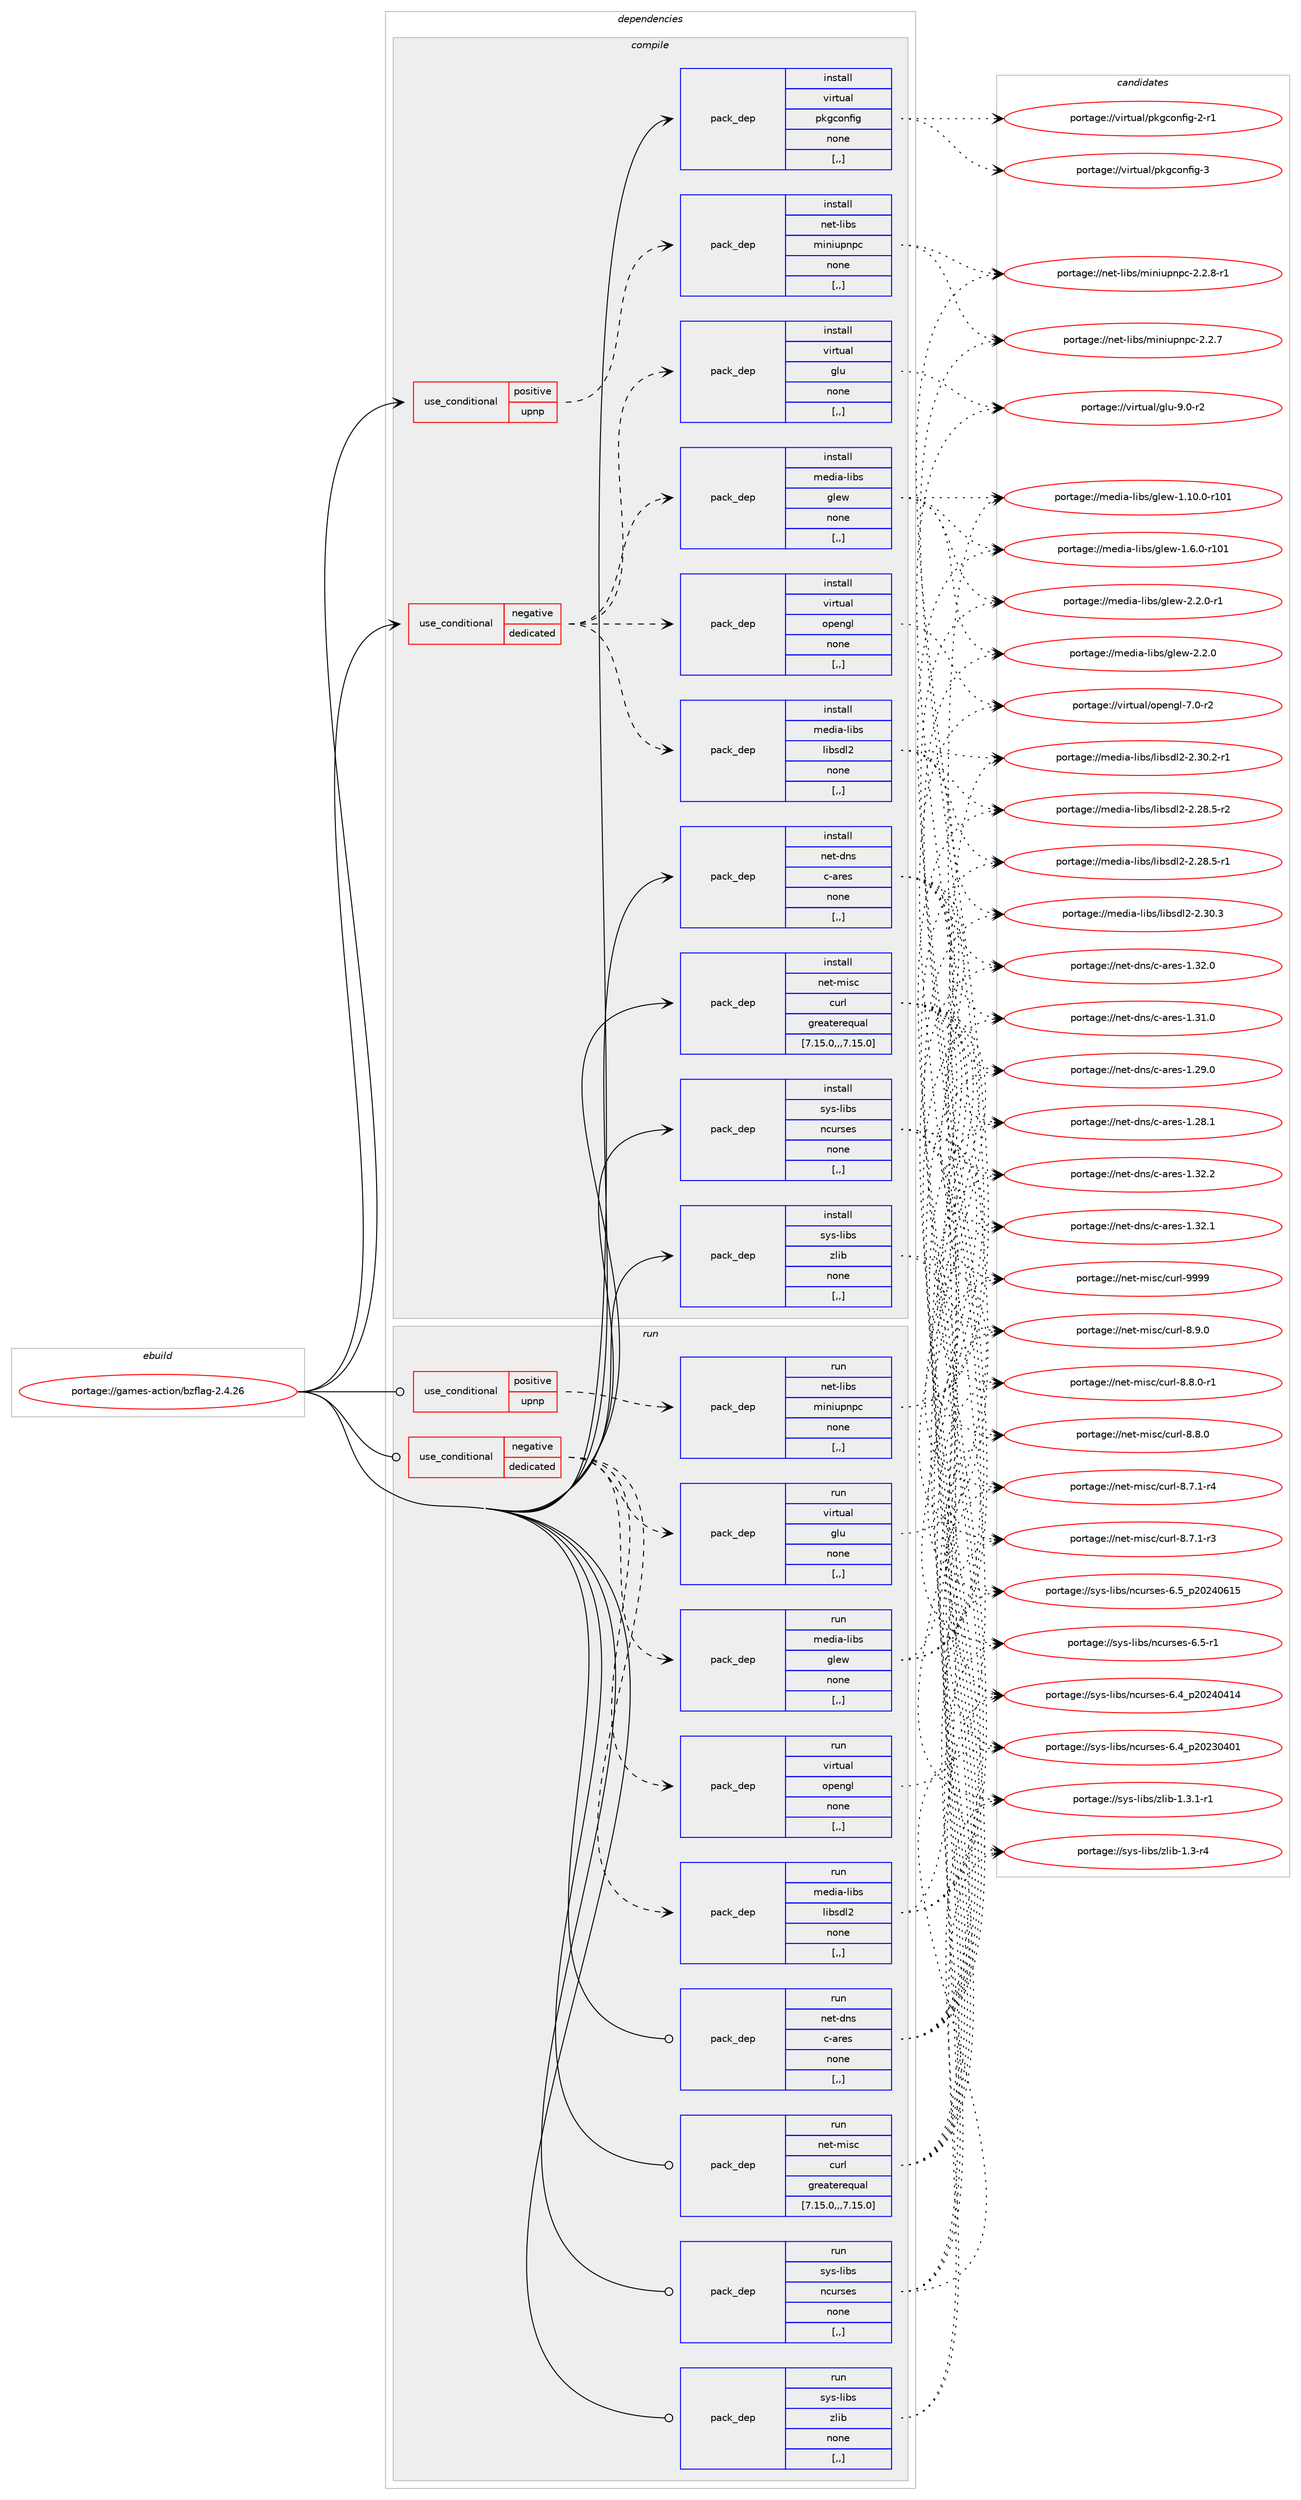 digraph prolog {

# *************
# Graph options
# *************

newrank=true;
concentrate=true;
compound=true;
graph [rankdir=LR,fontname=Helvetica,fontsize=10,ranksep=1.5];#, ranksep=2.5, nodesep=0.2];
edge  [arrowhead=vee];
node  [fontname=Helvetica,fontsize=10];

# **********
# The ebuild
# **********

subgraph cluster_leftcol {
color=gray;
label=<<i>ebuild</i>>;
id [label="portage://games-action/bzflag-2.4.26", color=red, width=4, href="../games-action/bzflag-2.4.26.svg"];
}

# ****************
# The dependencies
# ****************

subgraph cluster_midcol {
color=gray;
label=<<i>dependencies</i>>;
subgraph cluster_compile {
fillcolor="#eeeeee";
style=filled;
label=<<i>compile</i>>;
subgraph cond62739 {
dependency223367 [label=<<TABLE BORDER="0" CELLBORDER="1" CELLSPACING="0" CELLPADDING="4"><TR><TD ROWSPAN="3" CELLPADDING="10">use_conditional</TD></TR><TR><TD>negative</TD></TR><TR><TD>dedicated</TD></TR></TABLE>>, shape=none, color=red];
subgraph pack159154 {
dependency223368 [label=<<TABLE BORDER="0" CELLBORDER="1" CELLSPACING="0" CELLPADDING="4" WIDTH="220"><TR><TD ROWSPAN="6" CELLPADDING="30">pack_dep</TD></TR><TR><TD WIDTH="110">install</TD></TR><TR><TD>media-libs</TD></TR><TR><TD>libsdl2</TD></TR><TR><TD>none</TD></TR><TR><TD>[,,]</TD></TR></TABLE>>, shape=none, color=blue];
}
dependency223367:e -> dependency223368:w [weight=20,style="dashed",arrowhead="vee"];
subgraph pack159155 {
dependency223369 [label=<<TABLE BORDER="0" CELLBORDER="1" CELLSPACING="0" CELLPADDING="4" WIDTH="220"><TR><TD ROWSPAN="6" CELLPADDING="30">pack_dep</TD></TR><TR><TD WIDTH="110">install</TD></TR><TR><TD>media-libs</TD></TR><TR><TD>glew</TD></TR><TR><TD>none</TD></TR><TR><TD>[,,]</TD></TR></TABLE>>, shape=none, color=blue];
}
dependency223367:e -> dependency223369:w [weight=20,style="dashed",arrowhead="vee"];
subgraph pack159156 {
dependency223370 [label=<<TABLE BORDER="0" CELLBORDER="1" CELLSPACING="0" CELLPADDING="4" WIDTH="220"><TR><TD ROWSPAN="6" CELLPADDING="30">pack_dep</TD></TR><TR><TD WIDTH="110">install</TD></TR><TR><TD>virtual</TD></TR><TR><TD>glu</TD></TR><TR><TD>none</TD></TR><TR><TD>[,,]</TD></TR></TABLE>>, shape=none, color=blue];
}
dependency223367:e -> dependency223370:w [weight=20,style="dashed",arrowhead="vee"];
subgraph pack159157 {
dependency223371 [label=<<TABLE BORDER="0" CELLBORDER="1" CELLSPACING="0" CELLPADDING="4" WIDTH="220"><TR><TD ROWSPAN="6" CELLPADDING="30">pack_dep</TD></TR><TR><TD WIDTH="110">install</TD></TR><TR><TD>virtual</TD></TR><TR><TD>opengl</TD></TR><TR><TD>none</TD></TR><TR><TD>[,,]</TD></TR></TABLE>>, shape=none, color=blue];
}
dependency223367:e -> dependency223371:w [weight=20,style="dashed",arrowhead="vee"];
}
id:e -> dependency223367:w [weight=20,style="solid",arrowhead="vee"];
subgraph cond62740 {
dependency223372 [label=<<TABLE BORDER="0" CELLBORDER="1" CELLSPACING="0" CELLPADDING="4"><TR><TD ROWSPAN="3" CELLPADDING="10">use_conditional</TD></TR><TR><TD>positive</TD></TR><TR><TD>upnp</TD></TR></TABLE>>, shape=none, color=red];
subgraph pack159158 {
dependency223373 [label=<<TABLE BORDER="0" CELLBORDER="1" CELLSPACING="0" CELLPADDING="4" WIDTH="220"><TR><TD ROWSPAN="6" CELLPADDING="30">pack_dep</TD></TR><TR><TD WIDTH="110">install</TD></TR><TR><TD>net-libs</TD></TR><TR><TD>miniupnpc</TD></TR><TR><TD>none</TD></TR><TR><TD>[,,]</TD></TR></TABLE>>, shape=none, color=blue];
}
dependency223372:e -> dependency223373:w [weight=20,style="dashed",arrowhead="vee"];
}
id:e -> dependency223372:w [weight=20,style="solid",arrowhead="vee"];
subgraph pack159159 {
dependency223374 [label=<<TABLE BORDER="0" CELLBORDER="1" CELLSPACING="0" CELLPADDING="4" WIDTH="220"><TR><TD ROWSPAN="6" CELLPADDING="30">pack_dep</TD></TR><TR><TD WIDTH="110">install</TD></TR><TR><TD>net-dns</TD></TR><TR><TD>c-ares</TD></TR><TR><TD>none</TD></TR><TR><TD>[,,]</TD></TR></TABLE>>, shape=none, color=blue];
}
id:e -> dependency223374:w [weight=20,style="solid",arrowhead="vee"];
subgraph pack159160 {
dependency223375 [label=<<TABLE BORDER="0" CELLBORDER="1" CELLSPACING="0" CELLPADDING="4" WIDTH="220"><TR><TD ROWSPAN="6" CELLPADDING="30">pack_dep</TD></TR><TR><TD WIDTH="110">install</TD></TR><TR><TD>net-misc</TD></TR><TR><TD>curl</TD></TR><TR><TD>greaterequal</TD></TR><TR><TD>[7.15.0,,,7.15.0]</TD></TR></TABLE>>, shape=none, color=blue];
}
id:e -> dependency223375:w [weight=20,style="solid",arrowhead="vee"];
subgraph pack159161 {
dependency223376 [label=<<TABLE BORDER="0" CELLBORDER="1" CELLSPACING="0" CELLPADDING="4" WIDTH="220"><TR><TD ROWSPAN="6" CELLPADDING="30">pack_dep</TD></TR><TR><TD WIDTH="110">install</TD></TR><TR><TD>sys-libs</TD></TR><TR><TD>ncurses</TD></TR><TR><TD>none</TD></TR><TR><TD>[,,]</TD></TR></TABLE>>, shape=none, color=blue];
}
id:e -> dependency223376:w [weight=20,style="solid",arrowhead="vee"];
subgraph pack159162 {
dependency223377 [label=<<TABLE BORDER="0" CELLBORDER="1" CELLSPACING="0" CELLPADDING="4" WIDTH="220"><TR><TD ROWSPAN="6" CELLPADDING="30">pack_dep</TD></TR><TR><TD WIDTH="110">install</TD></TR><TR><TD>sys-libs</TD></TR><TR><TD>zlib</TD></TR><TR><TD>none</TD></TR><TR><TD>[,,]</TD></TR></TABLE>>, shape=none, color=blue];
}
id:e -> dependency223377:w [weight=20,style="solid",arrowhead="vee"];
subgraph pack159163 {
dependency223378 [label=<<TABLE BORDER="0" CELLBORDER="1" CELLSPACING="0" CELLPADDING="4" WIDTH="220"><TR><TD ROWSPAN="6" CELLPADDING="30">pack_dep</TD></TR><TR><TD WIDTH="110">install</TD></TR><TR><TD>virtual</TD></TR><TR><TD>pkgconfig</TD></TR><TR><TD>none</TD></TR><TR><TD>[,,]</TD></TR></TABLE>>, shape=none, color=blue];
}
id:e -> dependency223378:w [weight=20,style="solid",arrowhead="vee"];
}
subgraph cluster_compileandrun {
fillcolor="#eeeeee";
style=filled;
label=<<i>compile and run</i>>;
}
subgraph cluster_run {
fillcolor="#eeeeee";
style=filled;
label=<<i>run</i>>;
subgraph cond62741 {
dependency223379 [label=<<TABLE BORDER="0" CELLBORDER="1" CELLSPACING="0" CELLPADDING="4"><TR><TD ROWSPAN="3" CELLPADDING="10">use_conditional</TD></TR><TR><TD>negative</TD></TR><TR><TD>dedicated</TD></TR></TABLE>>, shape=none, color=red];
subgraph pack159164 {
dependency223380 [label=<<TABLE BORDER="0" CELLBORDER="1" CELLSPACING="0" CELLPADDING="4" WIDTH="220"><TR><TD ROWSPAN="6" CELLPADDING="30">pack_dep</TD></TR><TR><TD WIDTH="110">run</TD></TR><TR><TD>media-libs</TD></TR><TR><TD>libsdl2</TD></TR><TR><TD>none</TD></TR><TR><TD>[,,]</TD></TR></TABLE>>, shape=none, color=blue];
}
dependency223379:e -> dependency223380:w [weight=20,style="dashed",arrowhead="vee"];
subgraph pack159165 {
dependency223381 [label=<<TABLE BORDER="0" CELLBORDER="1" CELLSPACING="0" CELLPADDING="4" WIDTH="220"><TR><TD ROWSPAN="6" CELLPADDING="30">pack_dep</TD></TR><TR><TD WIDTH="110">run</TD></TR><TR><TD>media-libs</TD></TR><TR><TD>glew</TD></TR><TR><TD>none</TD></TR><TR><TD>[,,]</TD></TR></TABLE>>, shape=none, color=blue];
}
dependency223379:e -> dependency223381:w [weight=20,style="dashed",arrowhead="vee"];
subgraph pack159166 {
dependency223382 [label=<<TABLE BORDER="0" CELLBORDER="1" CELLSPACING="0" CELLPADDING="4" WIDTH="220"><TR><TD ROWSPAN="6" CELLPADDING="30">pack_dep</TD></TR><TR><TD WIDTH="110">run</TD></TR><TR><TD>virtual</TD></TR><TR><TD>glu</TD></TR><TR><TD>none</TD></TR><TR><TD>[,,]</TD></TR></TABLE>>, shape=none, color=blue];
}
dependency223379:e -> dependency223382:w [weight=20,style="dashed",arrowhead="vee"];
subgraph pack159167 {
dependency223383 [label=<<TABLE BORDER="0" CELLBORDER="1" CELLSPACING="0" CELLPADDING="4" WIDTH="220"><TR><TD ROWSPAN="6" CELLPADDING="30">pack_dep</TD></TR><TR><TD WIDTH="110">run</TD></TR><TR><TD>virtual</TD></TR><TR><TD>opengl</TD></TR><TR><TD>none</TD></TR><TR><TD>[,,]</TD></TR></TABLE>>, shape=none, color=blue];
}
dependency223379:e -> dependency223383:w [weight=20,style="dashed",arrowhead="vee"];
}
id:e -> dependency223379:w [weight=20,style="solid",arrowhead="odot"];
subgraph cond62742 {
dependency223384 [label=<<TABLE BORDER="0" CELLBORDER="1" CELLSPACING="0" CELLPADDING="4"><TR><TD ROWSPAN="3" CELLPADDING="10">use_conditional</TD></TR><TR><TD>positive</TD></TR><TR><TD>upnp</TD></TR></TABLE>>, shape=none, color=red];
subgraph pack159168 {
dependency223385 [label=<<TABLE BORDER="0" CELLBORDER="1" CELLSPACING="0" CELLPADDING="4" WIDTH="220"><TR><TD ROWSPAN="6" CELLPADDING="30">pack_dep</TD></TR><TR><TD WIDTH="110">run</TD></TR><TR><TD>net-libs</TD></TR><TR><TD>miniupnpc</TD></TR><TR><TD>none</TD></TR><TR><TD>[,,]</TD></TR></TABLE>>, shape=none, color=blue];
}
dependency223384:e -> dependency223385:w [weight=20,style="dashed",arrowhead="vee"];
}
id:e -> dependency223384:w [weight=20,style="solid",arrowhead="odot"];
subgraph pack159169 {
dependency223386 [label=<<TABLE BORDER="0" CELLBORDER="1" CELLSPACING="0" CELLPADDING="4" WIDTH="220"><TR><TD ROWSPAN="6" CELLPADDING="30">pack_dep</TD></TR><TR><TD WIDTH="110">run</TD></TR><TR><TD>net-dns</TD></TR><TR><TD>c-ares</TD></TR><TR><TD>none</TD></TR><TR><TD>[,,]</TD></TR></TABLE>>, shape=none, color=blue];
}
id:e -> dependency223386:w [weight=20,style="solid",arrowhead="odot"];
subgraph pack159170 {
dependency223387 [label=<<TABLE BORDER="0" CELLBORDER="1" CELLSPACING="0" CELLPADDING="4" WIDTH="220"><TR><TD ROWSPAN="6" CELLPADDING="30">pack_dep</TD></TR><TR><TD WIDTH="110">run</TD></TR><TR><TD>net-misc</TD></TR><TR><TD>curl</TD></TR><TR><TD>greaterequal</TD></TR><TR><TD>[7.15.0,,,7.15.0]</TD></TR></TABLE>>, shape=none, color=blue];
}
id:e -> dependency223387:w [weight=20,style="solid",arrowhead="odot"];
subgraph pack159171 {
dependency223388 [label=<<TABLE BORDER="0" CELLBORDER="1" CELLSPACING="0" CELLPADDING="4" WIDTH="220"><TR><TD ROWSPAN="6" CELLPADDING="30">pack_dep</TD></TR><TR><TD WIDTH="110">run</TD></TR><TR><TD>sys-libs</TD></TR><TR><TD>ncurses</TD></TR><TR><TD>none</TD></TR><TR><TD>[,,]</TD></TR></TABLE>>, shape=none, color=blue];
}
id:e -> dependency223388:w [weight=20,style="solid",arrowhead="odot"];
subgraph pack159172 {
dependency223389 [label=<<TABLE BORDER="0" CELLBORDER="1" CELLSPACING="0" CELLPADDING="4" WIDTH="220"><TR><TD ROWSPAN="6" CELLPADDING="30">pack_dep</TD></TR><TR><TD WIDTH="110">run</TD></TR><TR><TD>sys-libs</TD></TR><TR><TD>zlib</TD></TR><TR><TD>none</TD></TR><TR><TD>[,,]</TD></TR></TABLE>>, shape=none, color=blue];
}
id:e -> dependency223389:w [weight=20,style="solid",arrowhead="odot"];
}
}

# **************
# The candidates
# **************

subgraph cluster_choices {
rank=same;
color=gray;
label=<<i>candidates</i>>;

subgraph choice159154 {
color=black;
nodesep=1;
choice10910110010597451081059811547108105981151001085045504651484651 [label="portage://media-libs/libsdl2-2.30.3", color=red, width=4,href="../media-libs/libsdl2-2.30.3.svg"];
choice109101100105974510810598115471081059811510010850455046514846504511449 [label="portage://media-libs/libsdl2-2.30.2-r1", color=red, width=4,href="../media-libs/libsdl2-2.30.2-r1.svg"];
choice109101100105974510810598115471081059811510010850455046505646534511450 [label="portage://media-libs/libsdl2-2.28.5-r2", color=red, width=4,href="../media-libs/libsdl2-2.28.5-r2.svg"];
choice109101100105974510810598115471081059811510010850455046505646534511449 [label="portage://media-libs/libsdl2-2.28.5-r1", color=red, width=4,href="../media-libs/libsdl2-2.28.5-r1.svg"];
dependency223368:e -> choice10910110010597451081059811547108105981151001085045504651484651:w [style=dotted,weight="100"];
dependency223368:e -> choice109101100105974510810598115471081059811510010850455046514846504511449:w [style=dotted,weight="100"];
dependency223368:e -> choice109101100105974510810598115471081059811510010850455046505646534511450:w [style=dotted,weight="100"];
dependency223368:e -> choice109101100105974510810598115471081059811510010850455046505646534511449:w [style=dotted,weight="100"];
}
subgraph choice159155 {
color=black;
nodesep=1;
choice109101100105974510810598115471031081011194550465046484511449 [label="portage://media-libs/glew-2.2.0-r1", color=red, width=4,href="../media-libs/glew-2.2.0-r1.svg"];
choice10910110010597451081059811547103108101119455046504648 [label="portage://media-libs/glew-2.2.0", color=red, width=4,href="../media-libs/glew-2.2.0.svg"];
choice109101100105974510810598115471031081011194549464948464845114494849 [label="portage://media-libs/glew-1.10.0-r101", color=red, width=4,href="../media-libs/glew-1.10.0-r101.svg"];
choice1091011001059745108105981154710310810111945494654464845114494849 [label="portage://media-libs/glew-1.6.0-r101", color=red, width=4,href="../media-libs/glew-1.6.0-r101.svg"];
dependency223369:e -> choice109101100105974510810598115471031081011194550465046484511449:w [style=dotted,weight="100"];
dependency223369:e -> choice10910110010597451081059811547103108101119455046504648:w [style=dotted,weight="100"];
dependency223369:e -> choice109101100105974510810598115471031081011194549464948464845114494849:w [style=dotted,weight="100"];
dependency223369:e -> choice1091011001059745108105981154710310810111945494654464845114494849:w [style=dotted,weight="100"];
}
subgraph choice159156 {
color=black;
nodesep=1;
choice1181051141161179710847103108117455746484511450 [label="portage://virtual/glu-9.0-r2", color=red, width=4,href="../virtual/glu-9.0-r2.svg"];
dependency223370:e -> choice1181051141161179710847103108117455746484511450:w [style=dotted,weight="100"];
}
subgraph choice159157 {
color=black;
nodesep=1;
choice1181051141161179710847111112101110103108455546484511450 [label="portage://virtual/opengl-7.0-r2", color=red, width=4,href="../virtual/opengl-7.0-r2.svg"];
dependency223371:e -> choice1181051141161179710847111112101110103108455546484511450:w [style=dotted,weight="100"];
}
subgraph choice159158 {
color=black;
nodesep=1;
choice110101116451081059811547109105110105117112110112994550465046564511449 [label="portage://net-libs/miniupnpc-2.2.8-r1", color=red, width=4,href="../net-libs/miniupnpc-2.2.8-r1.svg"];
choice11010111645108105981154710910511010511711211011299455046504655 [label="portage://net-libs/miniupnpc-2.2.7", color=red, width=4,href="../net-libs/miniupnpc-2.2.7.svg"];
dependency223373:e -> choice110101116451081059811547109105110105117112110112994550465046564511449:w [style=dotted,weight="100"];
dependency223373:e -> choice11010111645108105981154710910511010511711211011299455046504655:w [style=dotted,weight="100"];
}
subgraph choice159159 {
color=black;
nodesep=1;
choice110101116451001101154799459711410111545494651504650 [label="portage://net-dns/c-ares-1.32.2", color=red, width=4,href="../net-dns/c-ares-1.32.2.svg"];
choice110101116451001101154799459711410111545494651504649 [label="portage://net-dns/c-ares-1.32.1", color=red, width=4,href="../net-dns/c-ares-1.32.1.svg"];
choice110101116451001101154799459711410111545494651504648 [label="portage://net-dns/c-ares-1.32.0", color=red, width=4,href="../net-dns/c-ares-1.32.0.svg"];
choice110101116451001101154799459711410111545494651494648 [label="portage://net-dns/c-ares-1.31.0", color=red, width=4,href="../net-dns/c-ares-1.31.0.svg"];
choice110101116451001101154799459711410111545494650574648 [label="portage://net-dns/c-ares-1.29.0", color=red, width=4,href="../net-dns/c-ares-1.29.0.svg"];
choice110101116451001101154799459711410111545494650564649 [label="portage://net-dns/c-ares-1.28.1", color=red, width=4,href="../net-dns/c-ares-1.28.1.svg"];
dependency223374:e -> choice110101116451001101154799459711410111545494651504650:w [style=dotted,weight="100"];
dependency223374:e -> choice110101116451001101154799459711410111545494651504649:w [style=dotted,weight="100"];
dependency223374:e -> choice110101116451001101154799459711410111545494651504648:w [style=dotted,weight="100"];
dependency223374:e -> choice110101116451001101154799459711410111545494651494648:w [style=dotted,weight="100"];
dependency223374:e -> choice110101116451001101154799459711410111545494650574648:w [style=dotted,weight="100"];
dependency223374:e -> choice110101116451001101154799459711410111545494650564649:w [style=dotted,weight="100"];
}
subgraph choice159160 {
color=black;
nodesep=1;
choice110101116451091051159947991171141084557575757 [label="portage://net-misc/curl-9999", color=red, width=4,href="../net-misc/curl-9999.svg"];
choice11010111645109105115994799117114108455646574648 [label="portage://net-misc/curl-8.9.0", color=red, width=4,href="../net-misc/curl-8.9.0.svg"];
choice110101116451091051159947991171141084556465646484511449 [label="portage://net-misc/curl-8.8.0-r1", color=red, width=4,href="../net-misc/curl-8.8.0-r1.svg"];
choice11010111645109105115994799117114108455646564648 [label="portage://net-misc/curl-8.8.0", color=red, width=4,href="../net-misc/curl-8.8.0.svg"];
choice110101116451091051159947991171141084556465546494511452 [label="portage://net-misc/curl-8.7.1-r4", color=red, width=4,href="../net-misc/curl-8.7.1-r4.svg"];
choice110101116451091051159947991171141084556465546494511451 [label="portage://net-misc/curl-8.7.1-r3", color=red, width=4,href="../net-misc/curl-8.7.1-r3.svg"];
dependency223375:e -> choice110101116451091051159947991171141084557575757:w [style=dotted,weight="100"];
dependency223375:e -> choice11010111645109105115994799117114108455646574648:w [style=dotted,weight="100"];
dependency223375:e -> choice110101116451091051159947991171141084556465646484511449:w [style=dotted,weight="100"];
dependency223375:e -> choice11010111645109105115994799117114108455646564648:w [style=dotted,weight="100"];
dependency223375:e -> choice110101116451091051159947991171141084556465546494511452:w [style=dotted,weight="100"];
dependency223375:e -> choice110101116451091051159947991171141084556465546494511451:w [style=dotted,weight="100"];
}
subgraph choice159161 {
color=black;
nodesep=1;
choice1151211154510810598115471109911711411510111545544653951125048505248544953 [label="portage://sys-libs/ncurses-6.5_p20240615", color=red, width=4,href="../sys-libs/ncurses-6.5_p20240615.svg"];
choice11512111545108105981154711099117114115101115455446534511449 [label="portage://sys-libs/ncurses-6.5-r1", color=red, width=4,href="../sys-libs/ncurses-6.5-r1.svg"];
choice1151211154510810598115471109911711411510111545544652951125048505248524952 [label="portage://sys-libs/ncurses-6.4_p20240414", color=red, width=4,href="../sys-libs/ncurses-6.4_p20240414.svg"];
choice1151211154510810598115471109911711411510111545544652951125048505148524849 [label="portage://sys-libs/ncurses-6.4_p20230401", color=red, width=4,href="../sys-libs/ncurses-6.4_p20230401.svg"];
dependency223376:e -> choice1151211154510810598115471109911711411510111545544653951125048505248544953:w [style=dotted,weight="100"];
dependency223376:e -> choice11512111545108105981154711099117114115101115455446534511449:w [style=dotted,weight="100"];
dependency223376:e -> choice1151211154510810598115471109911711411510111545544652951125048505248524952:w [style=dotted,weight="100"];
dependency223376:e -> choice1151211154510810598115471109911711411510111545544652951125048505148524849:w [style=dotted,weight="100"];
}
subgraph choice159162 {
color=black;
nodesep=1;
choice115121115451081059811547122108105984549465146494511449 [label="portage://sys-libs/zlib-1.3.1-r1", color=red, width=4,href="../sys-libs/zlib-1.3.1-r1.svg"];
choice11512111545108105981154712210810598454946514511452 [label="portage://sys-libs/zlib-1.3-r4", color=red, width=4,href="../sys-libs/zlib-1.3-r4.svg"];
dependency223377:e -> choice115121115451081059811547122108105984549465146494511449:w [style=dotted,weight="100"];
dependency223377:e -> choice11512111545108105981154712210810598454946514511452:w [style=dotted,weight="100"];
}
subgraph choice159163 {
color=black;
nodesep=1;
choice1181051141161179710847112107103991111101021051034551 [label="portage://virtual/pkgconfig-3", color=red, width=4,href="../virtual/pkgconfig-3.svg"];
choice11810511411611797108471121071039911111010210510345504511449 [label="portage://virtual/pkgconfig-2-r1", color=red, width=4,href="../virtual/pkgconfig-2-r1.svg"];
dependency223378:e -> choice1181051141161179710847112107103991111101021051034551:w [style=dotted,weight="100"];
dependency223378:e -> choice11810511411611797108471121071039911111010210510345504511449:w [style=dotted,weight="100"];
}
subgraph choice159164 {
color=black;
nodesep=1;
choice10910110010597451081059811547108105981151001085045504651484651 [label="portage://media-libs/libsdl2-2.30.3", color=red, width=4,href="../media-libs/libsdl2-2.30.3.svg"];
choice109101100105974510810598115471081059811510010850455046514846504511449 [label="portage://media-libs/libsdl2-2.30.2-r1", color=red, width=4,href="../media-libs/libsdl2-2.30.2-r1.svg"];
choice109101100105974510810598115471081059811510010850455046505646534511450 [label="portage://media-libs/libsdl2-2.28.5-r2", color=red, width=4,href="../media-libs/libsdl2-2.28.5-r2.svg"];
choice109101100105974510810598115471081059811510010850455046505646534511449 [label="portage://media-libs/libsdl2-2.28.5-r1", color=red, width=4,href="../media-libs/libsdl2-2.28.5-r1.svg"];
dependency223380:e -> choice10910110010597451081059811547108105981151001085045504651484651:w [style=dotted,weight="100"];
dependency223380:e -> choice109101100105974510810598115471081059811510010850455046514846504511449:w [style=dotted,weight="100"];
dependency223380:e -> choice109101100105974510810598115471081059811510010850455046505646534511450:w [style=dotted,weight="100"];
dependency223380:e -> choice109101100105974510810598115471081059811510010850455046505646534511449:w [style=dotted,weight="100"];
}
subgraph choice159165 {
color=black;
nodesep=1;
choice109101100105974510810598115471031081011194550465046484511449 [label="portage://media-libs/glew-2.2.0-r1", color=red, width=4,href="../media-libs/glew-2.2.0-r1.svg"];
choice10910110010597451081059811547103108101119455046504648 [label="portage://media-libs/glew-2.2.0", color=red, width=4,href="../media-libs/glew-2.2.0.svg"];
choice109101100105974510810598115471031081011194549464948464845114494849 [label="portage://media-libs/glew-1.10.0-r101", color=red, width=4,href="../media-libs/glew-1.10.0-r101.svg"];
choice1091011001059745108105981154710310810111945494654464845114494849 [label="portage://media-libs/glew-1.6.0-r101", color=red, width=4,href="../media-libs/glew-1.6.0-r101.svg"];
dependency223381:e -> choice109101100105974510810598115471031081011194550465046484511449:w [style=dotted,weight="100"];
dependency223381:e -> choice10910110010597451081059811547103108101119455046504648:w [style=dotted,weight="100"];
dependency223381:e -> choice109101100105974510810598115471031081011194549464948464845114494849:w [style=dotted,weight="100"];
dependency223381:e -> choice1091011001059745108105981154710310810111945494654464845114494849:w [style=dotted,weight="100"];
}
subgraph choice159166 {
color=black;
nodesep=1;
choice1181051141161179710847103108117455746484511450 [label="portage://virtual/glu-9.0-r2", color=red, width=4,href="../virtual/glu-9.0-r2.svg"];
dependency223382:e -> choice1181051141161179710847103108117455746484511450:w [style=dotted,weight="100"];
}
subgraph choice159167 {
color=black;
nodesep=1;
choice1181051141161179710847111112101110103108455546484511450 [label="portage://virtual/opengl-7.0-r2", color=red, width=4,href="../virtual/opengl-7.0-r2.svg"];
dependency223383:e -> choice1181051141161179710847111112101110103108455546484511450:w [style=dotted,weight="100"];
}
subgraph choice159168 {
color=black;
nodesep=1;
choice110101116451081059811547109105110105117112110112994550465046564511449 [label="portage://net-libs/miniupnpc-2.2.8-r1", color=red, width=4,href="../net-libs/miniupnpc-2.2.8-r1.svg"];
choice11010111645108105981154710910511010511711211011299455046504655 [label="portage://net-libs/miniupnpc-2.2.7", color=red, width=4,href="../net-libs/miniupnpc-2.2.7.svg"];
dependency223385:e -> choice110101116451081059811547109105110105117112110112994550465046564511449:w [style=dotted,weight="100"];
dependency223385:e -> choice11010111645108105981154710910511010511711211011299455046504655:w [style=dotted,weight="100"];
}
subgraph choice159169 {
color=black;
nodesep=1;
choice110101116451001101154799459711410111545494651504650 [label="portage://net-dns/c-ares-1.32.2", color=red, width=4,href="../net-dns/c-ares-1.32.2.svg"];
choice110101116451001101154799459711410111545494651504649 [label="portage://net-dns/c-ares-1.32.1", color=red, width=4,href="../net-dns/c-ares-1.32.1.svg"];
choice110101116451001101154799459711410111545494651504648 [label="portage://net-dns/c-ares-1.32.0", color=red, width=4,href="../net-dns/c-ares-1.32.0.svg"];
choice110101116451001101154799459711410111545494651494648 [label="portage://net-dns/c-ares-1.31.0", color=red, width=4,href="../net-dns/c-ares-1.31.0.svg"];
choice110101116451001101154799459711410111545494650574648 [label="portage://net-dns/c-ares-1.29.0", color=red, width=4,href="../net-dns/c-ares-1.29.0.svg"];
choice110101116451001101154799459711410111545494650564649 [label="portage://net-dns/c-ares-1.28.1", color=red, width=4,href="../net-dns/c-ares-1.28.1.svg"];
dependency223386:e -> choice110101116451001101154799459711410111545494651504650:w [style=dotted,weight="100"];
dependency223386:e -> choice110101116451001101154799459711410111545494651504649:w [style=dotted,weight="100"];
dependency223386:e -> choice110101116451001101154799459711410111545494651504648:w [style=dotted,weight="100"];
dependency223386:e -> choice110101116451001101154799459711410111545494651494648:w [style=dotted,weight="100"];
dependency223386:e -> choice110101116451001101154799459711410111545494650574648:w [style=dotted,weight="100"];
dependency223386:e -> choice110101116451001101154799459711410111545494650564649:w [style=dotted,weight="100"];
}
subgraph choice159170 {
color=black;
nodesep=1;
choice110101116451091051159947991171141084557575757 [label="portage://net-misc/curl-9999", color=red, width=4,href="../net-misc/curl-9999.svg"];
choice11010111645109105115994799117114108455646574648 [label="portage://net-misc/curl-8.9.0", color=red, width=4,href="../net-misc/curl-8.9.0.svg"];
choice110101116451091051159947991171141084556465646484511449 [label="portage://net-misc/curl-8.8.0-r1", color=red, width=4,href="../net-misc/curl-8.8.0-r1.svg"];
choice11010111645109105115994799117114108455646564648 [label="portage://net-misc/curl-8.8.0", color=red, width=4,href="../net-misc/curl-8.8.0.svg"];
choice110101116451091051159947991171141084556465546494511452 [label="portage://net-misc/curl-8.7.1-r4", color=red, width=4,href="../net-misc/curl-8.7.1-r4.svg"];
choice110101116451091051159947991171141084556465546494511451 [label="portage://net-misc/curl-8.7.1-r3", color=red, width=4,href="../net-misc/curl-8.7.1-r3.svg"];
dependency223387:e -> choice110101116451091051159947991171141084557575757:w [style=dotted,weight="100"];
dependency223387:e -> choice11010111645109105115994799117114108455646574648:w [style=dotted,weight="100"];
dependency223387:e -> choice110101116451091051159947991171141084556465646484511449:w [style=dotted,weight="100"];
dependency223387:e -> choice11010111645109105115994799117114108455646564648:w [style=dotted,weight="100"];
dependency223387:e -> choice110101116451091051159947991171141084556465546494511452:w [style=dotted,weight="100"];
dependency223387:e -> choice110101116451091051159947991171141084556465546494511451:w [style=dotted,weight="100"];
}
subgraph choice159171 {
color=black;
nodesep=1;
choice1151211154510810598115471109911711411510111545544653951125048505248544953 [label="portage://sys-libs/ncurses-6.5_p20240615", color=red, width=4,href="../sys-libs/ncurses-6.5_p20240615.svg"];
choice11512111545108105981154711099117114115101115455446534511449 [label="portage://sys-libs/ncurses-6.5-r1", color=red, width=4,href="../sys-libs/ncurses-6.5-r1.svg"];
choice1151211154510810598115471109911711411510111545544652951125048505248524952 [label="portage://sys-libs/ncurses-6.4_p20240414", color=red, width=4,href="../sys-libs/ncurses-6.4_p20240414.svg"];
choice1151211154510810598115471109911711411510111545544652951125048505148524849 [label="portage://sys-libs/ncurses-6.4_p20230401", color=red, width=4,href="../sys-libs/ncurses-6.4_p20230401.svg"];
dependency223388:e -> choice1151211154510810598115471109911711411510111545544653951125048505248544953:w [style=dotted,weight="100"];
dependency223388:e -> choice11512111545108105981154711099117114115101115455446534511449:w [style=dotted,weight="100"];
dependency223388:e -> choice1151211154510810598115471109911711411510111545544652951125048505248524952:w [style=dotted,weight="100"];
dependency223388:e -> choice1151211154510810598115471109911711411510111545544652951125048505148524849:w [style=dotted,weight="100"];
}
subgraph choice159172 {
color=black;
nodesep=1;
choice115121115451081059811547122108105984549465146494511449 [label="portage://sys-libs/zlib-1.3.1-r1", color=red, width=4,href="../sys-libs/zlib-1.3.1-r1.svg"];
choice11512111545108105981154712210810598454946514511452 [label="portage://sys-libs/zlib-1.3-r4", color=red, width=4,href="../sys-libs/zlib-1.3-r4.svg"];
dependency223389:e -> choice115121115451081059811547122108105984549465146494511449:w [style=dotted,weight="100"];
dependency223389:e -> choice11512111545108105981154712210810598454946514511452:w [style=dotted,weight="100"];
}
}

}
